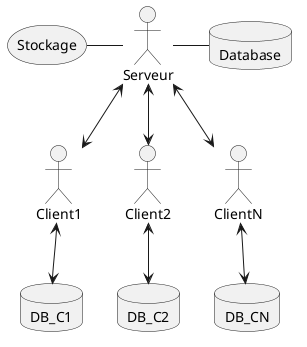 @startuml

actor Serveur
actor Client1
actor Client2
actor ClientN

database Database
database DB_C1
database DB_C2
database DB_CN

storage Stockage

Stockage - Serveur
Serveur - Database

Client1 <--> DB_C1
Client2 <--> DB_C2
ClientN <--> DB_CN

Serveur <--> Client1
Serveur <--> Client2
Serveur <--> ClientN

@enduml
